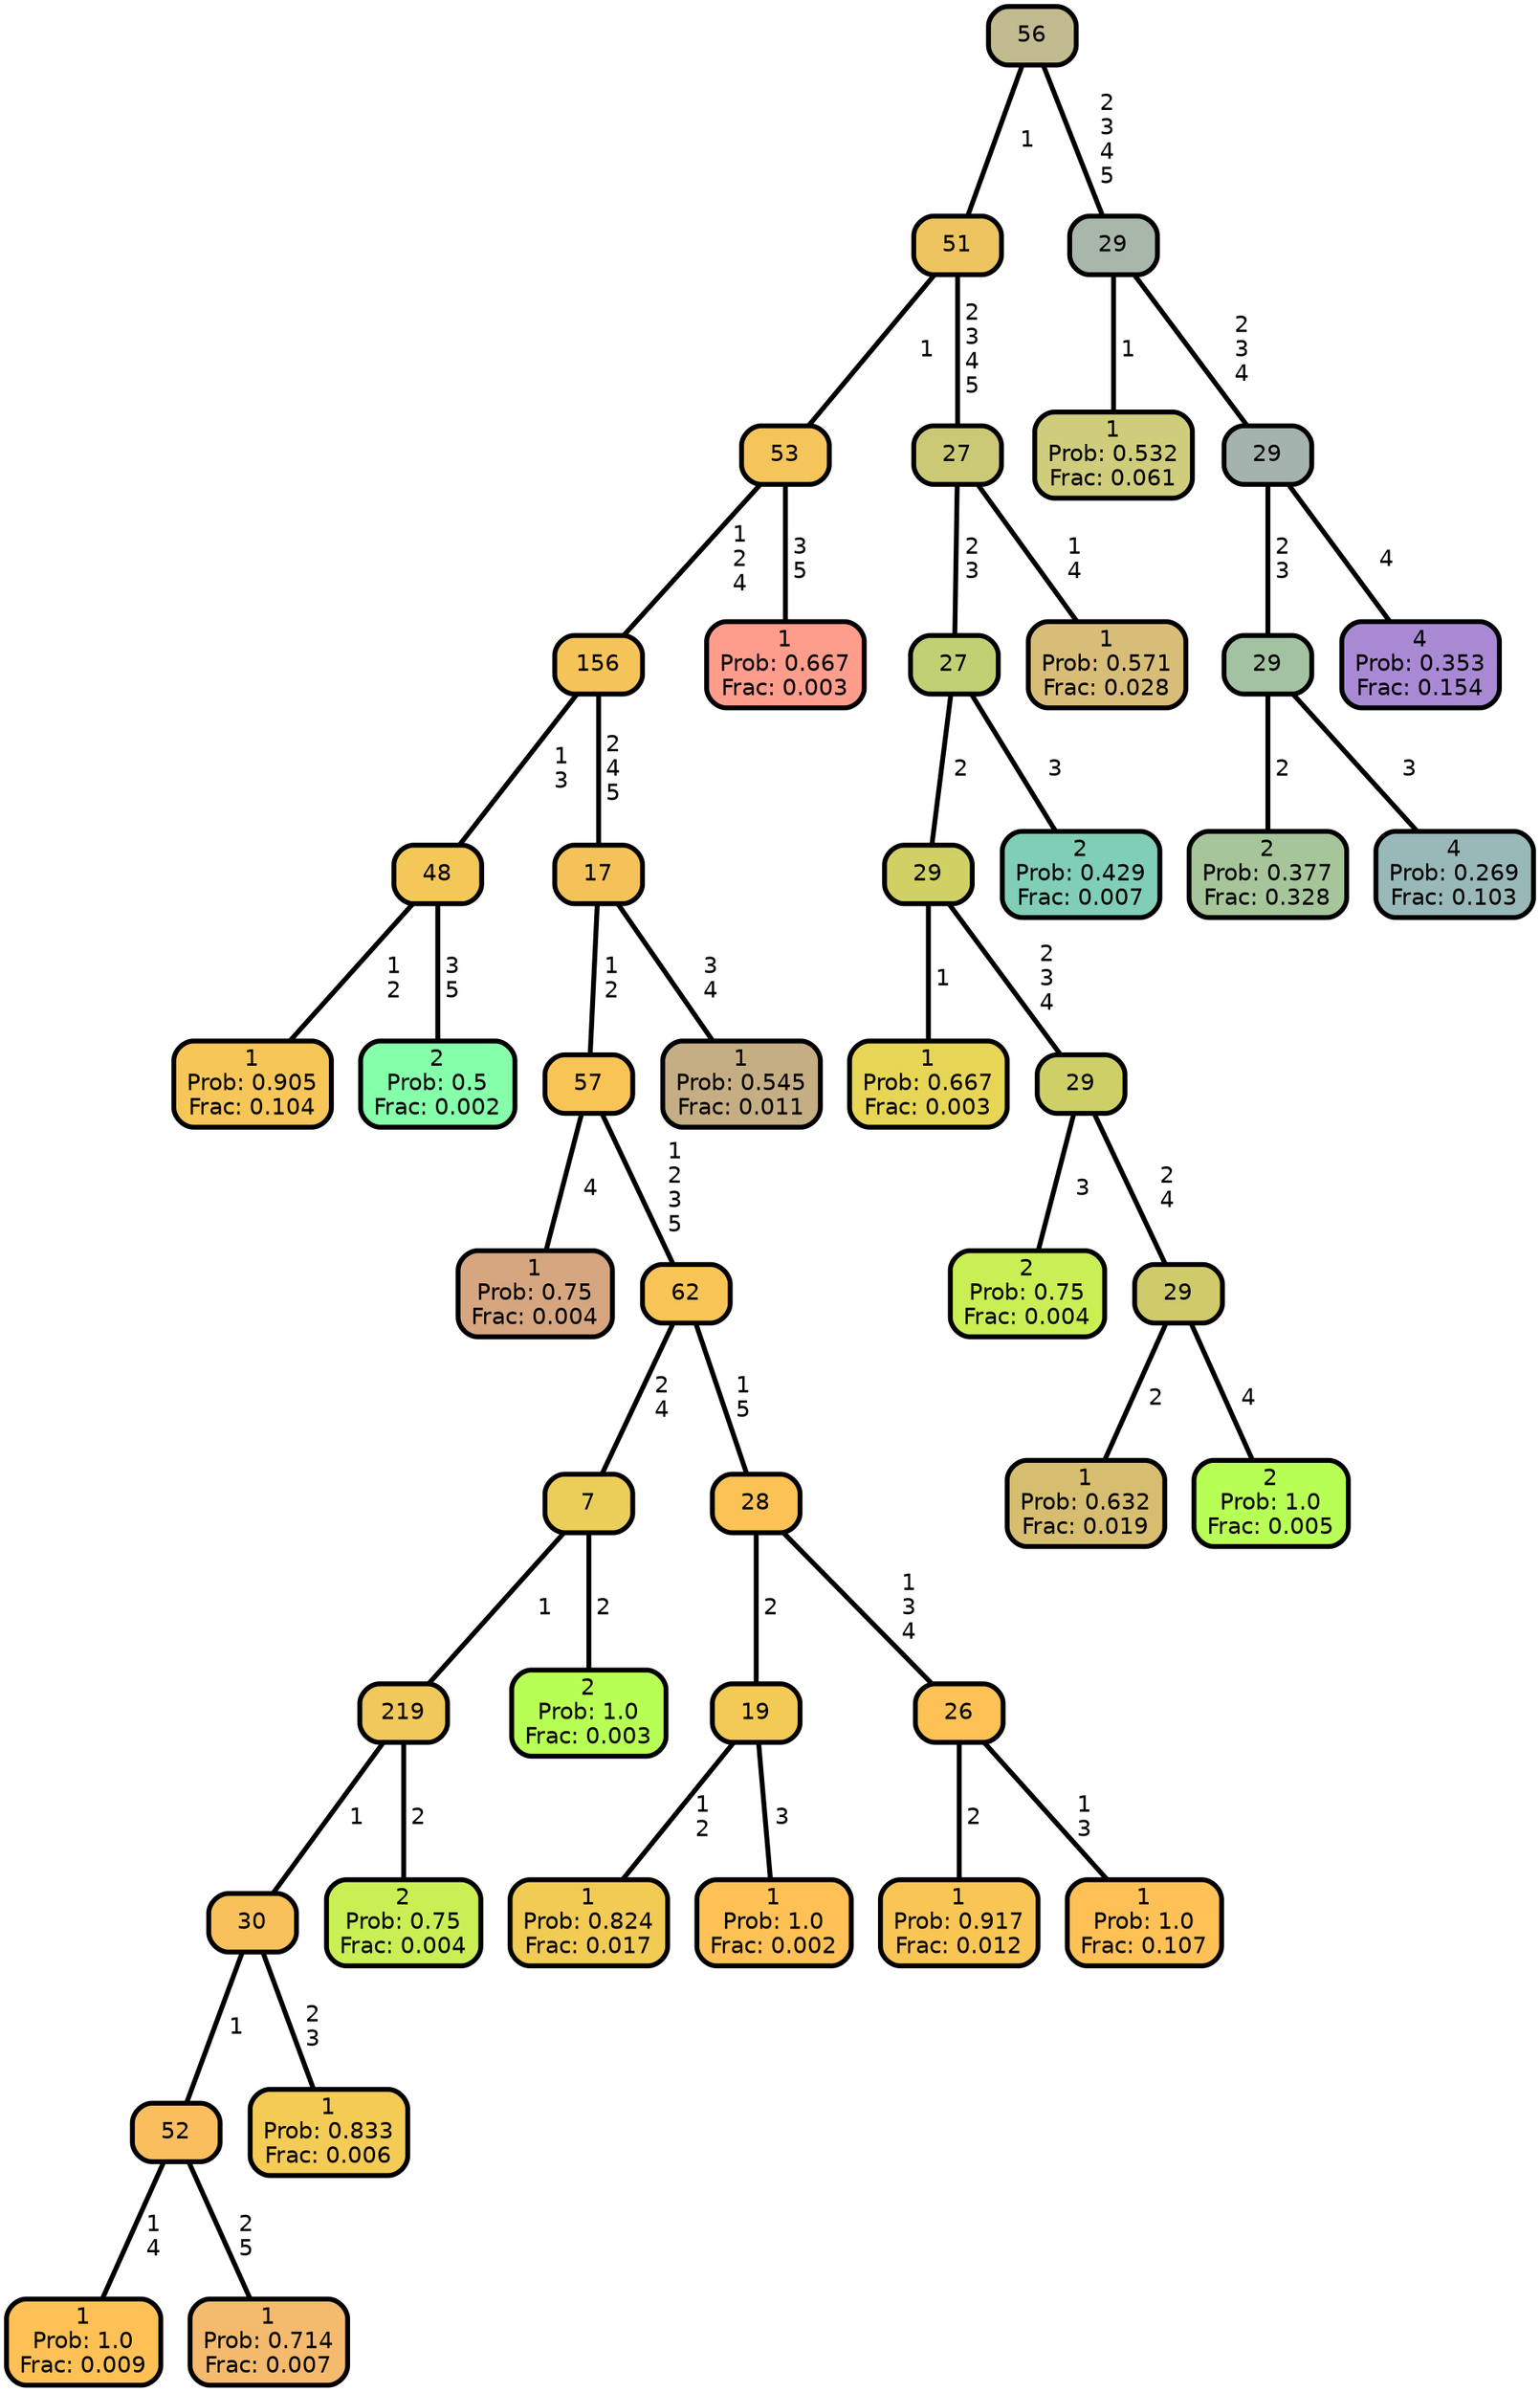 graph Tree {
node [shape=box, style="filled, rounded",color="black",penwidth="3",fontcolor="black",                 fontname=helvetica] ;
graph [ranksep="0 equally", splines=straight,                 bgcolor=transparent, dpi=200] ;
edge [fontname=helvetica, color=black] ;
0 [label="1
Prob: 0.905
Frac: 0.104", fillcolor="#f6c658"] ;
1 [label="48", fillcolor="#f4c759"] ;
2 [label="2
Prob: 0.5
Frac: 0.002", fillcolor="#86ffaa"] ;
3 [label="156", fillcolor="#f5c459"] ;
4 [label="1
Prob: 0.75
Frac: 0.004", fillcolor="#d5a67f"] ;
5 [label="57", fillcolor="#f9c456"] ;
6 [label="1
Prob: 1.0
Frac: 0.009", fillcolor="#ffc155"] ;
7 [label="52", fillcolor="#fabe5f"] ;
8 [label="1
Prob: 0.714
Frac: 0.007", fillcolor="#f4ba6d"] ;
9 [label="30", fillcolor="#f8c15c"] ;
10 [label="1
Prob: 0.833
Frac: 0.006", fillcolor="#f3cb55"] ;
11 [label="219", fillcolor="#f1c85b"] ;
12 [label="2
Prob: 0.75
Frac: 0.004", fillcolor="#c9ef55"] ;
13 [label="7", fillcolor="#ebce5a"] ;
14 [label="2
Prob: 1.0
Frac: 0.003", fillcolor="#b8ff55"] ;
15 [label="62", fillcolor="#f9c456"] ;
16 [label="1
Prob: 0.824
Frac: 0.017", fillcolor="#f2cb55"] ;
17 [label="19", fillcolor="#f3ca55"] ;
18 [label="1
Prob: 1.0
Frac: 0.002", fillcolor="#ffc155"] ;
19 [label="28", fillcolor="#fcc255"] ;
20 [label="1
Prob: 0.917
Frac: 0.012", fillcolor="#f9c655"] ;
21 [label="26", fillcolor="#fec155"] ;
22 [label="1
Prob: 1.0
Frac: 0.107", fillcolor="#ffc155"] ;
23 [label="17", fillcolor="#f5c259"] ;
24 [label="1
Prob: 0.545
Frac: 0.011", fillcolor="#c5ae83"] ;
25 [label="53", fillcolor="#f5c45a"] ;
26 [label="1
Prob: 0.667
Frac: 0.003", fillcolor="#ff9d8d"] ;
27 [label="51", fillcolor="#edc45f"] ;
28 [label="1
Prob: 0.667
Frac: 0.003", fillcolor="#e7d555"] ;
29 [label="29", fillcolor="#d1d065"] ;
30 [label="2
Prob: 0.75
Frac: 0.004", fillcolor="#c9ef55"] ;
31 [label="29", fillcolor="#ced067"] ;
32 [label="1
Prob: 0.632
Frac: 0.019", fillcolor="#d6bd6f"] ;
33 [label="29", fillcolor="#cfca6a"] ;
34 [label="2
Prob: 1.0
Frac: 0.005", fillcolor="#b8ff55"] ;
35 [label="27", fillcolor="#c2d074"] ;
36 [label="2
Prob: 0.429
Frac: 0.007", fillcolor="#80ceb6"] ;
37 [label="27", fillcolor="#cbc876"] ;
38 [label="1
Prob: 0.571
Frac: 0.028", fillcolor="#d8bd79"] ;
39 [label="56", fillcolor="#c1bb8f"] ;
40 [label="1
Prob: 0.532
Frac: 0.061", fillcolor="#cfcd7b"] ;
41 [label="29", fillcolor="#a9b6aa"] ;
42 [label="2
Prob: 0.377
Frac: 0.328", fillcolor="#a6c59a"] ;
43 [label="29", fillcolor="#a3c2a1"] ;
44 [label="4
Prob: 0.269
Frac: 0.103", fillcolor="#99b8b8"] ;
45 [label="29", fillcolor="#a5b3af"] ;
46 [label="4
Prob: 0.353
Frac: 0.154", fillcolor="#a989d4"] ;
1 -- 0 [label=" 1\n 2",penwidth=3] ;
1 -- 2 [label=" 3\n 5",penwidth=3] ;
3 -- 1 [label=" 1\n 3",penwidth=3] ;
3 -- 23 [label=" 2\n 4\n 5",penwidth=3] ;
5 -- 4 [label=" 4",penwidth=3] ;
5 -- 15 [label=" 1\n 2\n 3\n 5",penwidth=3] ;
7 -- 6 [label=" 1\n 4",penwidth=3] ;
7 -- 8 [label=" 2\n 5",penwidth=3] ;
9 -- 7 [label=" 1",penwidth=3] ;
9 -- 10 [label=" 2\n 3",penwidth=3] ;
11 -- 9 [label=" 1",penwidth=3] ;
11 -- 12 [label=" 2",penwidth=3] ;
13 -- 11 [label=" 1",penwidth=3] ;
13 -- 14 [label=" 2",penwidth=3] ;
15 -- 13 [label=" 2\n 4",penwidth=3] ;
15 -- 19 [label=" 1\n 5",penwidth=3] ;
17 -- 16 [label=" 1\n 2",penwidth=3] ;
17 -- 18 [label=" 3",penwidth=3] ;
19 -- 17 [label=" 2",penwidth=3] ;
19 -- 21 [label=" 1\n 3\n 4",penwidth=3] ;
21 -- 20 [label=" 2",penwidth=3] ;
21 -- 22 [label=" 1\n 3",penwidth=3] ;
23 -- 5 [label=" 1\n 2",penwidth=3] ;
23 -- 24 [label=" 3\n 4",penwidth=3] ;
25 -- 3 [label=" 1\n 2\n 4",penwidth=3] ;
25 -- 26 [label=" 3\n 5",penwidth=3] ;
27 -- 25 [label=" 1",penwidth=3] ;
27 -- 37 [label=" 2\n 3\n 4\n 5",penwidth=3] ;
29 -- 28 [label=" 1",penwidth=3] ;
29 -- 31 [label=" 2\n 3\n 4",penwidth=3] ;
31 -- 30 [label=" 3",penwidth=3] ;
31 -- 33 [label=" 2\n 4",penwidth=3] ;
33 -- 32 [label=" 2",penwidth=3] ;
33 -- 34 [label=" 4",penwidth=3] ;
35 -- 29 [label=" 2",penwidth=3] ;
35 -- 36 [label=" 3",penwidth=3] ;
37 -- 35 [label=" 2\n 3",penwidth=3] ;
37 -- 38 [label=" 1\n 4",penwidth=3] ;
39 -- 27 [label=" 1",penwidth=3] ;
39 -- 41 [label=" 2\n 3\n 4\n 5",penwidth=3] ;
41 -- 40 [label=" 1",penwidth=3] ;
41 -- 45 [label=" 2\n 3\n 4",penwidth=3] ;
43 -- 42 [label=" 2",penwidth=3] ;
43 -- 44 [label=" 3",penwidth=3] ;
45 -- 43 [label=" 2\n 3",penwidth=3] ;
45 -- 46 [label=" 4",penwidth=3] ;
{rank = same;}}